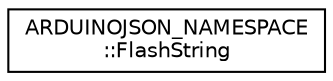 digraph "Graphical Class Hierarchy"
{
 // LATEX_PDF_SIZE
  edge [fontname="Helvetica",fontsize="10",labelfontname="Helvetica",labelfontsize="10"];
  node [fontname="Helvetica",fontsize="10",shape=record];
  rankdir="LR";
  Node0 [label="ARDUINOJSON_NAMESPACE\l::FlashString",height=0.2,width=0.4,color="black", fillcolor="white", style="filled",URL="$classARDUINOJSON__NAMESPACE_1_1FlashString.html",tooltip=" "];
}
